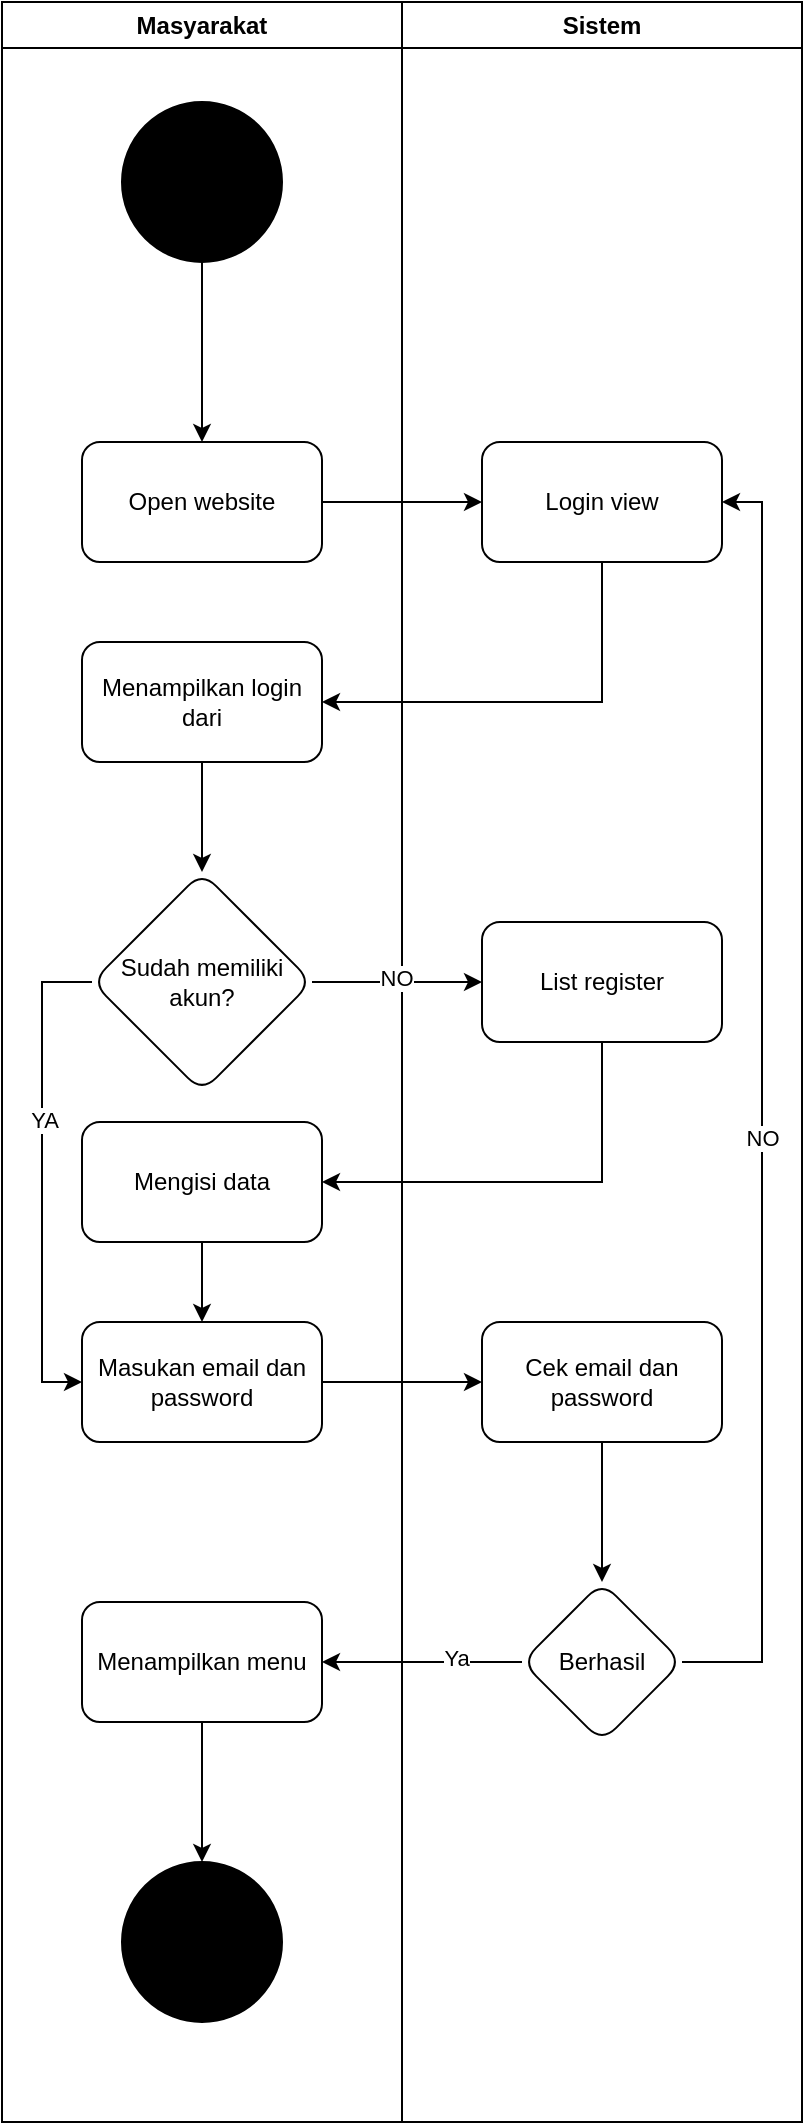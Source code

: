 <mxfile version="28.1.1">
  <diagram name="Halaman-1" id="qVEiPYUXH8MBd5bv9QSy">
    <mxGraphModel dx="925" dy="585" grid="1" gridSize="10" guides="1" tooltips="1" connect="1" arrows="1" fold="1" page="1" pageScale="1" pageWidth="827" pageHeight="1169" background="#ffffff" math="0" shadow="0">
      <root>
        <mxCell id="0" />
        <mxCell id="1" parent="0" />
        <mxCell id="GOxVS3H11ne5861f0Dyi-1" value="Sistem" style="swimlane;whiteSpace=wrap;html=1;" vertex="1" parent="1">
          <mxGeometry x="310" y="160" width="200" height="1060" as="geometry" />
        </mxCell>
        <mxCell id="GOxVS3H11ne5861f0Dyi-6" value="Login view" style="rounded=1;whiteSpace=wrap;html=1;fillColor=none;" vertex="1" parent="GOxVS3H11ne5861f0Dyi-1">
          <mxGeometry x="40" y="220" width="120" height="60" as="geometry" />
        </mxCell>
        <mxCell id="GOxVS3H11ne5861f0Dyi-16" value="List register" style="rounded=1;whiteSpace=wrap;html=1;" vertex="1" parent="GOxVS3H11ne5861f0Dyi-1">
          <mxGeometry x="40" y="460" width="120" height="60" as="geometry" />
        </mxCell>
        <mxCell id="GOxVS3H11ne5861f0Dyi-26" value="" style="edgeStyle=orthogonalEdgeStyle;rounded=0;orthogonalLoop=1;jettySize=auto;html=1;" edge="1" parent="GOxVS3H11ne5861f0Dyi-1" source="GOxVS3H11ne5861f0Dyi-23" target="GOxVS3H11ne5861f0Dyi-25">
          <mxGeometry relative="1" as="geometry" />
        </mxCell>
        <mxCell id="GOxVS3H11ne5861f0Dyi-23" value="Cek email dan password" style="rounded=1;whiteSpace=wrap;html=1;" vertex="1" parent="GOxVS3H11ne5861f0Dyi-1">
          <mxGeometry x="40" y="660" width="120" height="60" as="geometry" />
        </mxCell>
        <mxCell id="GOxVS3H11ne5861f0Dyi-32" style="edgeStyle=orthogonalEdgeStyle;rounded=0;orthogonalLoop=1;jettySize=auto;html=1;entryX=1;entryY=0.5;entryDx=0;entryDy=0;" edge="1" parent="GOxVS3H11ne5861f0Dyi-1" source="GOxVS3H11ne5861f0Dyi-25" target="GOxVS3H11ne5861f0Dyi-6">
          <mxGeometry relative="1" as="geometry">
            <Array as="points">
              <mxPoint x="180" y="830" />
              <mxPoint x="180" y="250" />
            </Array>
          </mxGeometry>
        </mxCell>
        <mxCell id="GOxVS3H11ne5861f0Dyi-41" value="NO" style="edgeLabel;html=1;align=center;verticalAlign=middle;resizable=0;points=[];" vertex="1" connectable="0" parent="GOxVS3H11ne5861f0Dyi-32">
          <mxGeometry x="-0.056" relative="1" as="geometry">
            <mxPoint as="offset" />
          </mxGeometry>
        </mxCell>
        <mxCell id="GOxVS3H11ne5861f0Dyi-25" value="Berhasil" style="rhombus;whiteSpace=wrap;html=1;rounded=1;" vertex="1" parent="GOxVS3H11ne5861f0Dyi-1">
          <mxGeometry x="60" y="790" width="80" height="80" as="geometry" />
        </mxCell>
        <mxCell id="GOxVS3H11ne5861f0Dyi-2" value="Masyarakat" style="swimlane;whiteSpace=wrap;html=1;" vertex="1" parent="1">
          <mxGeometry x="110" y="160" width="200" height="1060" as="geometry" />
        </mxCell>
        <mxCell id="GOxVS3H11ne5861f0Dyi-5" value="" style="edgeStyle=orthogonalEdgeStyle;rounded=0;orthogonalLoop=1;jettySize=auto;html=1;" edge="1" parent="GOxVS3H11ne5861f0Dyi-2" source="GOxVS3H11ne5861f0Dyi-3" target="GOxVS3H11ne5861f0Dyi-4">
          <mxGeometry relative="1" as="geometry" />
        </mxCell>
        <mxCell id="GOxVS3H11ne5861f0Dyi-3" value="" style="ellipse;whiteSpace=wrap;html=1;aspect=fixed;strokeColor=default;fillColor=#000000;" vertex="1" parent="GOxVS3H11ne5861f0Dyi-2">
          <mxGeometry x="60" y="50" width="80" height="80" as="geometry" />
        </mxCell>
        <mxCell id="GOxVS3H11ne5861f0Dyi-4" value="Open website" style="rounded=1;whiteSpace=wrap;html=1;fillColor=none;" vertex="1" parent="GOxVS3H11ne5861f0Dyi-2">
          <mxGeometry x="40" y="220" width="120" height="60" as="geometry" />
        </mxCell>
        <mxCell id="GOxVS3H11ne5861f0Dyi-36" style="edgeStyle=orthogonalEdgeStyle;rounded=0;orthogonalLoop=1;jettySize=auto;html=1;" edge="1" parent="GOxVS3H11ne5861f0Dyi-2" source="GOxVS3H11ne5861f0Dyi-8" target="GOxVS3H11ne5861f0Dyi-10">
          <mxGeometry relative="1" as="geometry" />
        </mxCell>
        <mxCell id="GOxVS3H11ne5861f0Dyi-8" value="Menampilkan login dari" style="rounded=1;whiteSpace=wrap;html=1;fillColor=none;" vertex="1" parent="GOxVS3H11ne5861f0Dyi-2">
          <mxGeometry x="40" y="320" width="120" height="60" as="geometry" />
        </mxCell>
        <mxCell id="GOxVS3H11ne5861f0Dyi-22" style="edgeStyle=orthogonalEdgeStyle;rounded=0;orthogonalLoop=1;jettySize=auto;html=1;entryX=0;entryY=0.5;entryDx=0;entryDy=0;" edge="1" parent="GOxVS3H11ne5861f0Dyi-2" source="GOxVS3H11ne5861f0Dyi-10" target="GOxVS3H11ne5861f0Dyi-19">
          <mxGeometry relative="1" as="geometry">
            <Array as="points">
              <mxPoint x="20" y="490" />
              <mxPoint x="20" y="690" />
            </Array>
          </mxGeometry>
        </mxCell>
        <mxCell id="GOxVS3H11ne5861f0Dyi-40" value="YA" style="edgeLabel;html=1;align=center;verticalAlign=middle;resizable=0;points=[];" vertex="1" connectable="0" parent="GOxVS3H11ne5861f0Dyi-22">
          <mxGeometry x="-0.234" y="1" relative="1" as="geometry">
            <mxPoint as="offset" />
          </mxGeometry>
        </mxCell>
        <mxCell id="GOxVS3H11ne5861f0Dyi-10" value="Sudah memiliki akun?" style="rhombus;whiteSpace=wrap;html=1;fillColor=none;rounded=1;" vertex="1" parent="GOxVS3H11ne5861f0Dyi-2">
          <mxGeometry x="45" y="435" width="110" height="110" as="geometry" />
        </mxCell>
        <mxCell id="GOxVS3H11ne5861f0Dyi-21" style="edgeStyle=orthogonalEdgeStyle;rounded=0;orthogonalLoop=1;jettySize=auto;html=1;exitX=0.5;exitY=1;exitDx=0;exitDy=0;" edge="1" parent="GOxVS3H11ne5861f0Dyi-2" source="GOxVS3H11ne5861f0Dyi-18" target="GOxVS3H11ne5861f0Dyi-19">
          <mxGeometry relative="1" as="geometry" />
        </mxCell>
        <mxCell id="GOxVS3H11ne5861f0Dyi-18" value="Mengisi data" style="rounded=1;whiteSpace=wrap;html=1;" vertex="1" parent="GOxVS3H11ne5861f0Dyi-2">
          <mxGeometry x="40" y="560" width="120" height="60" as="geometry" />
        </mxCell>
        <mxCell id="GOxVS3H11ne5861f0Dyi-19" value="Masukan email dan password" style="rounded=1;whiteSpace=wrap;html=1;" vertex="1" parent="GOxVS3H11ne5861f0Dyi-2">
          <mxGeometry x="40" y="660" width="120" height="60" as="geometry" />
        </mxCell>
        <mxCell id="GOxVS3H11ne5861f0Dyi-34" value="" style="edgeStyle=orthogonalEdgeStyle;rounded=0;orthogonalLoop=1;jettySize=auto;html=1;" edge="1" parent="GOxVS3H11ne5861f0Dyi-2" source="GOxVS3H11ne5861f0Dyi-29" target="GOxVS3H11ne5861f0Dyi-33">
          <mxGeometry relative="1" as="geometry" />
        </mxCell>
        <mxCell id="GOxVS3H11ne5861f0Dyi-29" value="Menampilkan menu" style="rounded=1;whiteSpace=wrap;html=1;" vertex="1" parent="GOxVS3H11ne5861f0Dyi-2">
          <mxGeometry x="40" y="800" width="120" height="60" as="geometry" />
        </mxCell>
        <mxCell id="GOxVS3H11ne5861f0Dyi-33" value="" style="ellipse;whiteSpace=wrap;html=1;rounded=1;fillColor=#000000;" vertex="1" parent="GOxVS3H11ne5861f0Dyi-2">
          <mxGeometry x="60" y="930" width="80" height="80" as="geometry" />
        </mxCell>
        <mxCell id="GOxVS3H11ne5861f0Dyi-7" value="" style="edgeStyle=orthogonalEdgeStyle;rounded=0;orthogonalLoop=1;jettySize=auto;html=1;" edge="1" parent="1" source="GOxVS3H11ne5861f0Dyi-4" target="GOxVS3H11ne5861f0Dyi-6">
          <mxGeometry relative="1" as="geometry" />
        </mxCell>
        <mxCell id="GOxVS3H11ne5861f0Dyi-9" value="" style="edgeStyle=orthogonalEdgeStyle;rounded=0;orthogonalLoop=1;jettySize=auto;html=1;" edge="1" parent="1" source="GOxVS3H11ne5861f0Dyi-6" target="GOxVS3H11ne5861f0Dyi-8">
          <mxGeometry relative="1" as="geometry">
            <Array as="points">
              <mxPoint x="410" y="510" />
            </Array>
          </mxGeometry>
        </mxCell>
        <mxCell id="GOxVS3H11ne5861f0Dyi-17" style="edgeStyle=orthogonalEdgeStyle;rounded=0;orthogonalLoop=1;jettySize=auto;html=1;" edge="1" parent="1" source="GOxVS3H11ne5861f0Dyi-10" target="GOxVS3H11ne5861f0Dyi-16">
          <mxGeometry relative="1" as="geometry" />
        </mxCell>
        <mxCell id="GOxVS3H11ne5861f0Dyi-39" value="NO" style="edgeLabel;html=1;align=center;verticalAlign=middle;resizable=0;points=[];" vertex="1" connectable="0" parent="GOxVS3H11ne5861f0Dyi-17">
          <mxGeometry x="-0.026" y="2" relative="1" as="geometry">
            <mxPoint as="offset" />
          </mxGeometry>
        </mxCell>
        <mxCell id="GOxVS3H11ne5861f0Dyi-24" value="" style="edgeStyle=orthogonalEdgeStyle;rounded=0;orthogonalLoop=1;jettySize=auto;html=1;" edge="1" parent="1" source="GOxVS3H11ne5861f0Dyi-19" target="GOxVS3H11ne5861f0Dyi-23">
          <mxGeometry relative="1" as="geometry" />
        </mxCell>
        <mxCell id="GOxVS3H11ne5861f0Dyi-31" style="edgeStyle=orthogonalEdgeStyle;rounded=0;orthogonalLoop=1;jettySize=auto;html=1;" edge="1" parent="1" source="GOxVS3H11ne5861f0Dyi-25" target="GOxVS3H11ne5861f0Dyi-29">
          <mxGeometry relative="1" as="geometry" />
        </mxCell>
        <mxCell id="GOxVS3H11ne5861f0Dyi-38" value="Ya" style="edgeLabel;html=1;align=center;verticalAlign=middle;resizable=0;points=[];" vertex="1" connectable="0" parent="GOxVS3H11ne5861f0Dyi-31">
          <mxGeometry x="-0.339" y="-2" relative="1" as="geometry">
            <mxPoint as="offset" />
          </mxGeometry>
        </mxCell>
        <mxCell id="GOxVS3H11ne5861f0Dyi-35" style="edgeStyle=orthogonalEdgeStyle;rounded=0;orthogonalLoop=1;jettySize=auto;html=1;entryX=1;entryY=0.5;entryDx=0;entryDy=0;" edge="1" parent="1" source="GOxVS3H11ne5861f0Dyi-16" target="GOxVS3H11ne5861f0Dyi-18">
          <mxGeometry relative="1" as="geometry">
            <Array as="points">
              <mxPoint x="410" y="750" />
            </Array>
          </mxGeometry>
        </mxCell>
      </root>
    </mxGraphModel>
  </diagram>
</mxfile>
